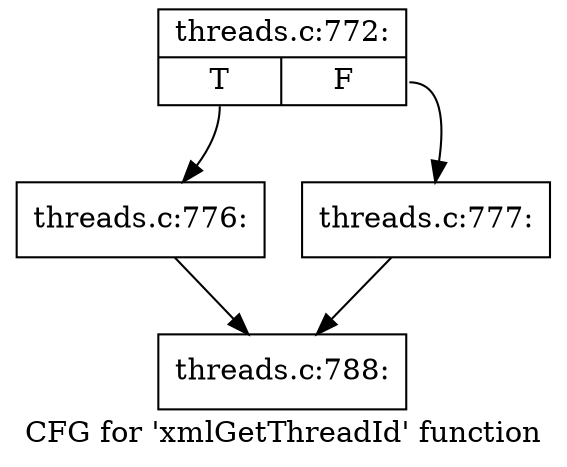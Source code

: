 digraph "CFG for 'xmlGetThreadId' function" {
	label="CFG for 'xmlGetThreadId' function";

	Node0x4740410 [shape=record,label="{threads.c:772:|{<s0>T|<s1>F}}"];
	Node0x4740410:s0 -> Node0x4741110;
	Node0x4740410:s1 -> Node0x4740460;
	Node0x4741110 [shape=record,label="{threads.c:776:}"];
	Node0x4741110 -> Node0x4740700;
	Node0x4740460 [shape=record,label="{threads.c:777:}"];
	Node0x4740460 -> Node0x4740700;
	Node0x4740700 [shape=record,label="{threads.c:788:}"];
}
